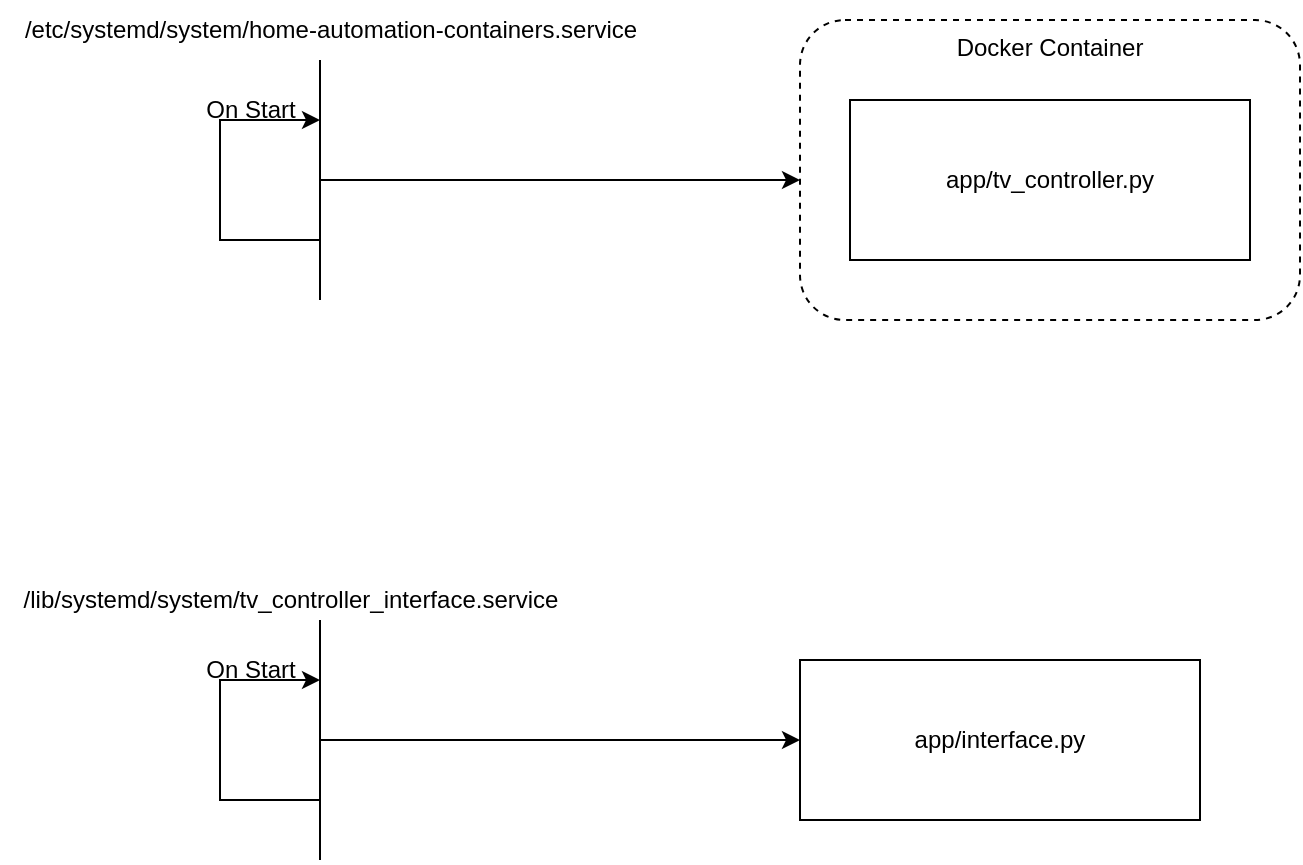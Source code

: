 <mxfile version="20.5.3" type="device"><diagram id="6VQ300aPPFdpxV7J4IO5" name="Page-1"><mxGraphModel dx="2066" dy="1152" grid="1" gridSize="10" guides="1" tooltips="1" connect="1" arrows="1" fold="1" page="1" pageScale="1" pageWidth="850" pageHeight="1100" math="0" shadow="0"><root><mxCell id="0"/><mxCell id="1" parent="0"/><mxCell id="oTH28sRsv_JhFhiJTTxg-1" value="" style="endArrow=none;html=1;rounded=0;" edge="1" parent="1"><mxGeometry width="50" height="50" relative="1" as="geometry"><mxPoint x="160" y="200" as="sourcePoint"/><mxPoint x="160" y="80" as="targetPoint"/></mxGeometry></mxCell><mxCell id="oTH28sRsv_JhFhiJTTxg-2" value="" style="endArrow=none;html=1;rounded=0;" edge="1" parent="1"><mxGeometry width="50" height="50" relative="1" as="geometry"><mxPoint x="160" y="480" as="sourcePoint"/><mxPoint x="160" y="360" as="targetPoint"/></mxGeometry></mxCell><mxCell id="oTH28sRsv_JhFhiJTTxg-3" value="/lib/systemd/system/tv_controller_interface.service" style="text;html=1;align=center;verticalAlign=middle;resizable=0;points=[];autosize=1;strokeColor=none;fillColor=none;" vertex="1" parent="1"><mxGeometry y="335" width="290" height="30" as="geometry"/></mxCell><mxCell id="oTH28sRsv_JhFhiJTTxg-4" value="/etc/systemd/system/home-automation-containers.service" style="text;html=1;align=center;verticalAlign=middle;resizable=0;points=[];autosize=1;strokeColor=none;fillColor=none;" vertex="1" parent="1"><mxGeometry y="50" width="330" height="30" as="geometry"/></mxCell><mxCell id="oTH28sRsv_JhFhiJTTxg-13" value="" style="group" vertex="1" connectable="0" parent="1"><mxGeometry x="400" y="60" width="250" height="150" as="geometry"/></mxCell><mxCell id="oTH28sRsv_JhFhiJTTxg-7" value="Docker Container" style="rounded=1;whiteSpace=wrap;html=1;dashed=1;fillColor=none;verticalAlign=top;" vertex="1" parent="oTH28sRsv_JhFhiJTTxg-13"><mxGeometry width="250" height="150" as="geometry"/></mxCell><mxCell id="oTH28sRsv_JhFhiJTTxg-11" value="app/tv_controller.py" style="rounded=0;whiteSpace=wrap;html=1;" vertex="1" parent="oTH28sRsv_JhFhiJTTxg-13"><mxGeometry x="25" y="40" width="200" height="80" as="geometry"/></mxCell><mxCell id="oTH28sRsv_JhFhiJTTxg-14" value="app/interface.py" style="rounded=0;whiteSpace=wrap;html=1;" vertex="1" parent="1"><mxGeometry x="400" y="380" width="200" height="80" as="geometry"/></mxCell><mxCell id="oTH28sRsv_JhFhiJTTxg-15" value="" style="endArrow=classic;html=1;rounded=0;entryX=0;entryY=0.5;entryDx=0;entryDy=0;" edge="1" parent="1"><mxGeometry width="50" height="50" relative="1" as="geometry"><mxPoint x="160" y="420" as="sourcePoint"/><mxPoint x="400" y="420" as="targetPoint"/></mxGeometry></mxCell><mxCell id="oTH28sRsv_JhFhiJTTxg-16" value="" style="endArrow=classic;html=1;rounded=0;entryX=0;entryY=0.5;entryDx=0;entryDy=0;" edge="1" parent="1"><mxGeometry width="50" height="50" relative="1" as="geometry"><mxPoint x="160" y="140" as="sourcePoint"/><mxPoint x="400" y="140" as="targetPoint"/></mxGeometry></mxCell><mxCell id="oTH28sRsv_JhFhiJTTxg-23" value="" style="group" vertex="1" connectable="0" parent="1"><mxGeometry x="90" y="90" width="70" height="80" as="geometry"/></mxCell><mxCell id="oTH28sRsv_JhFhiJTTxg-20" value="" style="edgeStyle=segmentEdgeStyle;endArrow=classic;html=1;rounded=0;" edge="1" parent="oTH28sRsv_JhFhiJTTxg-23"><mxGeometry width="50" height="50" relative="1" as="geometry"><mxPoint x="70" y="80" as="sourcePoint"/><mxPoint x="70" y="20" as="targetPoint"/><Array as="points"><mxPoint x="20" y="80"/><mxPoint x="20" y="20"/></Array></mxGeometry></mxCell><mxCell id="oTH28sRsv_JhFhiJTTxg-22" value="On Start" style="text;html=1;align=center;verticalAlign=middle;resizable=0;points=[];autosize=1;strokeColor=none;fillColor=none;" vertex="1" parent="oTH28sRsv_JhFhiJTTxg-23"><mxGeometry width="70" height="30" as="geometry"/></mxCell><mxCell id="oTH28sRsv_JhFhiJTTxg-24" value="" style="group" vertex="1" connectable="0" parent="1"><mxGeometry x="90" y="370" width="70" height="80" as="geometry"/></mxCell><mxCell id="oTH28sRsv_JhFhiJTTxg-25" value="" style="edgeStyle=segmentEdgeStyle;endArrow=classic;html=1;rounded=0;" edge="1" parent="oTH28sRsv_JhFhiJTTxg-24"><mxGeometry width="50" height="50" relative="1" as="geometry"><mxPoint x="70" y="80" as="sourcePoint"/><mxPoint x="70" y="20" as="targetPoint"/><Array as="points"><mxPoint x="20" y="80"/><mxPoint x="20" y="20"/></Array></mxGeometry></mxCell><mxCell id="oTH28sRsv_JhFhiJTTxg-26" value="On Start" style="text;html=1;align=center;verticalAlign=middle;resizable=0;points=[];autosize=1;strokeColor=none;fillColor=none;" vertex="1" parent="oTH28sRsv_JhFhiJTTxg-24"><mxGeometry width="70" height="30" as="geometry"/></mxCell></root></mxGraphModel></diagram></mxfile>